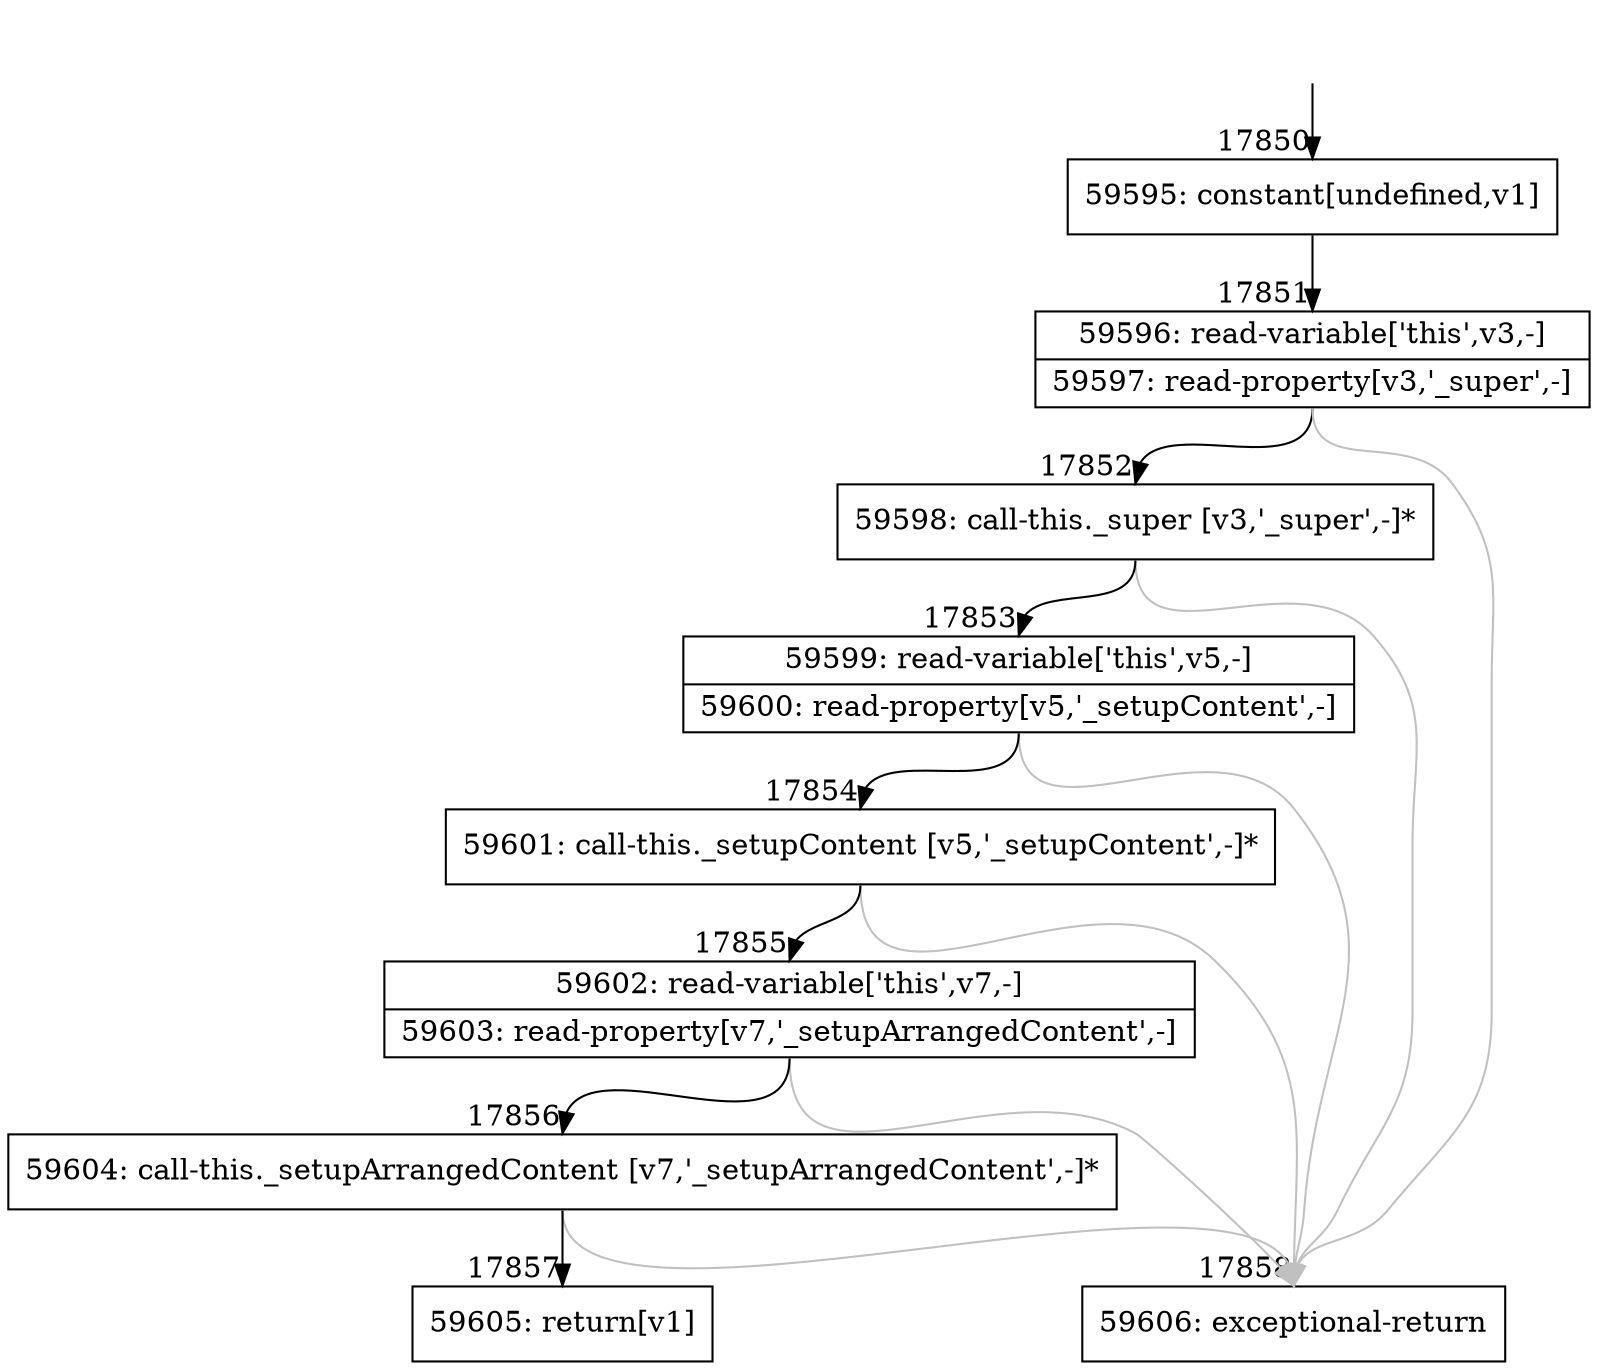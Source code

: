 digraph {
rankdir="TD"
BB_entry1540[shape=none,label=""];
BB_entry1540 -> BB17850 [tailport=s, headport=n, headlabel="    17850"]
BB17850 [shape=record label="{59595: constant[undefined,v1]}" ] 
BB17850 -> BB17851 [tailport=s, headport=n, headlabel="      17851"]
BB17851 [shape=record label="{59596: read-variable['this',v3,-]|59597: read-property[v3,'_super',-]}" ] 
BB17851 -> BB17852 [tailport=s, headport=n, headlabel="      17852"]
BB17851 -> BB17858 [tailport=s, headport=n, color=gray, headlabel="      17858"]
BB17852 [shape=record label="{59598: call-this._super [v3,'_super',-]*}" ] 
BB17852 -> BB17853 [tailport=s, headport=n, headlabel="      17853"]
BB17852 -> BB17858 [tailport=s, headport=n, color=gray]
BB17853 [shape=record label="{59599: read-variable['this',v5,-]|59600: read-property[v5,'_setupContent',-]}" ] 
BB17853 -> BB17854 [tailport=s, headport=n, headlabel="      17854"]
BB17853 -> BB17858 [tailport=s, headport=n, color=gray]
BB17854 [shape=record label="{59601: call-this._setupContent [v5,'_setupContent',-]*}" ] 
BB17854 -> BB17855 [tailport=s, headport=n, headlabel="      17855"]
BB17854 -> BB17858 [tailport=s, headport=n, color=gray]
BB17855 [shape=record label="{59602: read-variable['this',v7,-]|59603: read-property[v7,'_setupArrangedContent',-]}" ] 
BB17855 -> BB17856 [tailport=s, headport=n, headlabel="      17856"]
BB17855 -> BB17858 [tailport=s, headport=n, color=gray]
BB17856 [shape=record label="{59604: call-this._setupArrangedContent [v7,'_setupArrangedContent',-]*}" ] 
BB17856 -> BB17857 [tailport=s, headport=n, headlabel="      17857"]
BB17856 -> BB17858 [tailport=s, headport=n, color=gray]
BB17857 [shape=record label="{59605: return[v1]}" ] 
BB17858 [shape=record label="{59606: exceptional-return}" ] 
//#$~ 33515
}
